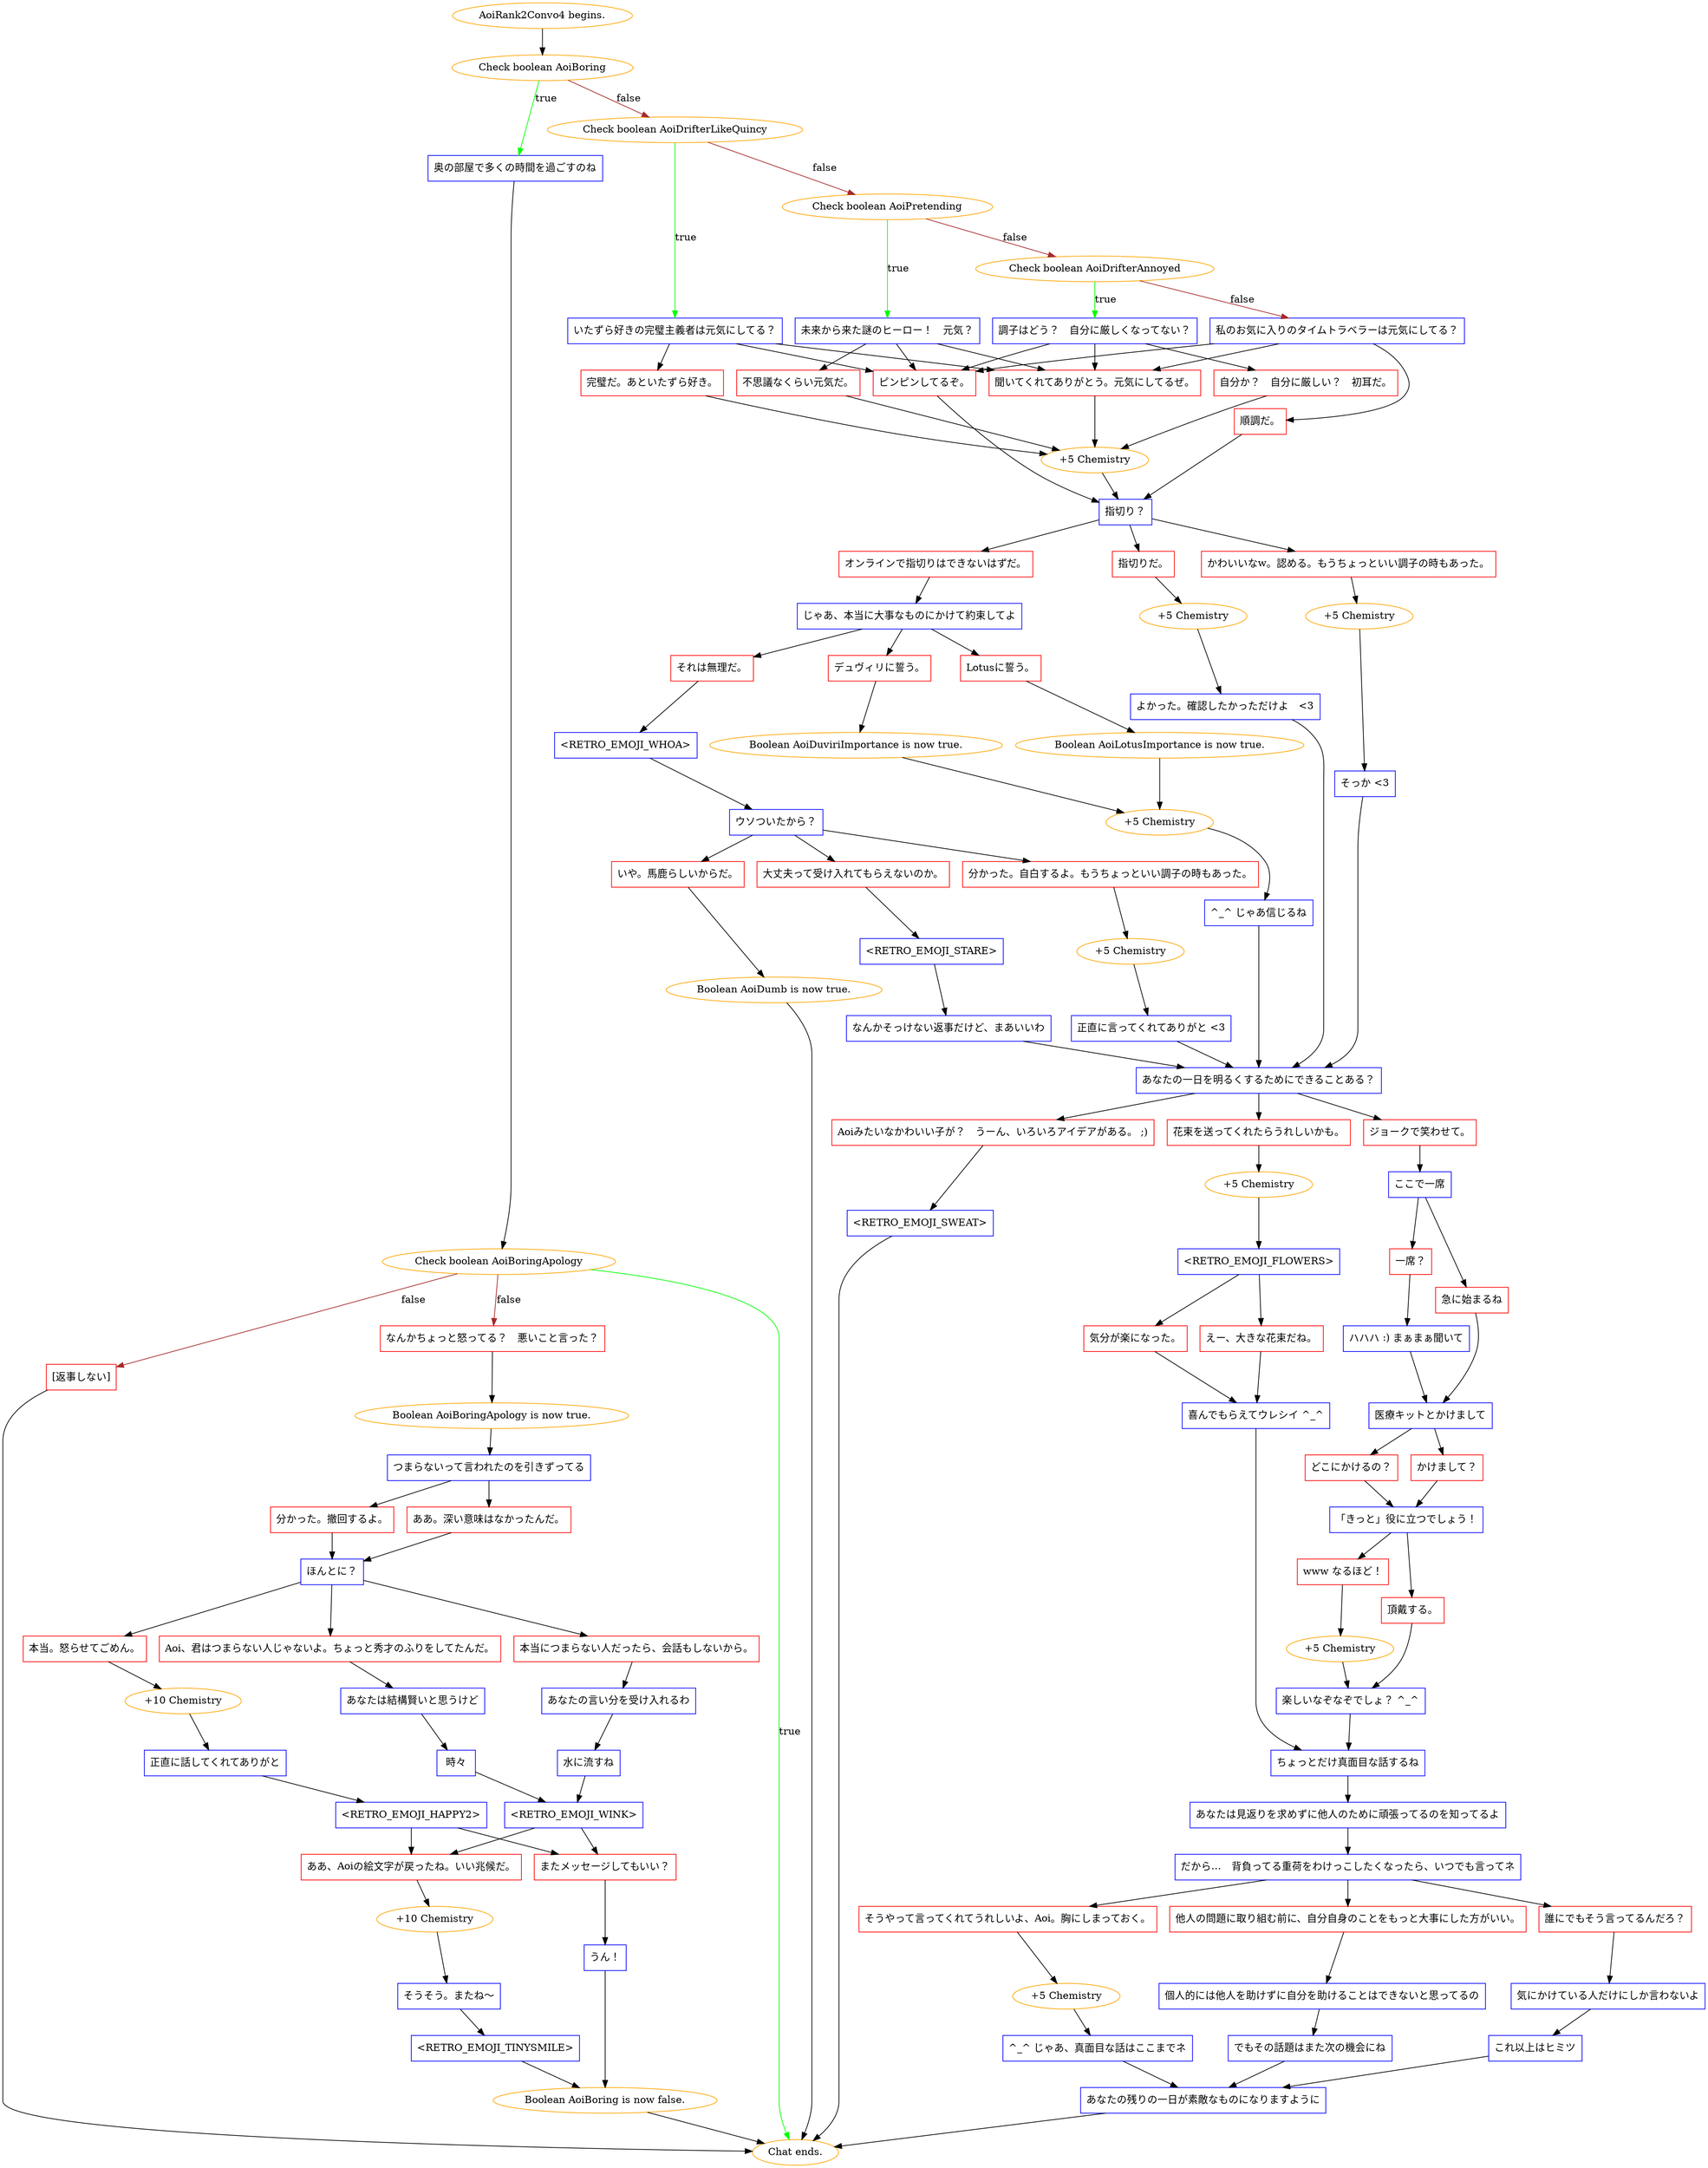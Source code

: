 digraph {
	"AoiRank2Convo4 begins." [color=orange];
		"AoiRank2Convo4 begins." -> j1890850141;
	j1890850141 [label="Check boolean AoiBoring",color=orange];
		j1890850141 -> j2384324647 [label=true,color=green];
		j1890850141 -> j4113960334 [label=false,color=brown];
	j2384324647 [label="奥の部屋で多くの時間を過ごすのね",shape=box,color=blue];
		j2384324647 -> j556140287;
	j4113960334 [label="Check boolean AoiDrifterLikeQuincy",color=orange];
		j4113960334 -> j3261845414 [label=true,color=green];
		j4113960334 -> j1797833889 [label=false,color=brown];
	j556140287 [label="Check boolean AoiBoringApology",color=orange];
		j556140287 -> "Chat ends." [label=true,color=green];
		j556140287 -> j548571 [label=false,color=brown];
		j556140287 -> j1196891432 [label=false,color=brown];
	j3261845414 [label="いたずら好きの完璧主義者は元気にしてる？",shape=box,color=blue];
		j3261845414 -> j2762145733;
		j3261845414 -> j3108332654;
		j3261845414 -> j913019105;
	j1797833889 [label="Check boolean AoiPretending",color=orange];
		j1797833889 -> j296703843 [label=true,color=green];
		j1797833889 -> j2808372172 [label=false,color=brown];
	"Chat ends." [color=orange];
	j548571 [label="なんかちょっと怒ってる？　悪いこと言った？",shape=box,color=red];
		j548571 -> j1343254383;
	j1196891432 [label="[返事しない]",shape=box,color=red];
		j1196891432 -> "Chat ends.";
	j2762145733 [label="完璧だ。あといたずら好き。",shape=box,color=red];
		j2762145733 -> j318541441;
	j3108332654 [label="聞いてくれてありがとう。元気にしてるぜ。",shape=box,color=red];
		j3108332654 -> j318541441;
	j913019105 [label="ピンピンしてるぞ。",shape=box,color=red];
		j913019105 -> j1540331530;
	j296703843 [label="未来から来た謎のヒーロー！　元気？",shape=box,color=blue];
		j296703843 -> j3168916794;
		j296703843 -> j3108332654;
		j296703843 -> j913019105;
	j2808372172 [label="Check boolean AoiDrifterAnnoyed",color=orange];
		j2808372172 -> j4099984909 [label=true,color=green];
		j2808372172 -> j306505207 [label=false,color=brown];
	j1343254383 [label="Boolean AoiBoringApology is now true.",color=orange];
		j1343254383 -> j1251273923;
	j318541441 [label="+5 Chemistry",color=orange];
		j318541441 -> j1540331530;
	j1540331530 [label="指切り？",shape=box,color=blue];
		j1540331530 -> j1987991621;
		j1540331530 -> j3871171039;
		j1540331530 -> j712124423;
	j3168916794 [label="不思議なくらい元気だ。",shape=box,color=red];
		j3168916794 -> j318541441;
	j4099984909 [label="調子はどう？　自分に厳しくなってない？",shape=box,color=blue];
		j4099984909 -> j2424872760;
		j4099984909 -> j3108332654;
		j4099984909 -> j913019105;
	j306505207 [label="私のお気に入りのタイムトラベラーは元気にしてる？",shape=box,color=blue];
		j306505207 -> j2090644252;
		j306505207 -> j3108332654;
		j306505207 -> j913019105;
	j1251273923 [label="つまらないって言われたのを引きずってる",shape=box,color=blue];
		j1251273923 -> j67775547;
		j1251273923 -> j1090378067;
	j1987991621 [label="指切りだ。",shape=box,color=red];
		j1987991621 -> j254258722;
	j3871171039 [label="かわいいなw。認める。もうちょっといい調子の時もあった。",shape=box,color=red];
		j3871171039 -> j1063405045;
	j712124423 [label="オンラインで指切りはできないはずだ。",shape=box,color=red];
		j712124423 -> j3510133619;
	j2424872760 [label="自分か？　自分に厳しい？　初耳だ。",shape=box,color=red];
		j2424872760 -> j318541441;
	j2090644252 [label="順調だ。",shape=box,color=red];
		j2090644252 -> j1540331530;
	j67775547 [label="ああ。深い意味はなかったんだ。",shape=box,color=red];
		j67775547 -> j1576824543;
	j1090378067 [label="分かった。撤回するよ。",shape=box,color=red];
		j1090378067 -> j1576824543;
	j254258722 [label="+5 Chemistry",color=orange];
		j254258722 -> j4044321634;
	j1063405045 [label="+5 Chemistry",color=orange];
		j1063405045 -> j4096160659;
	j3510133619 [label="じゃあ、本当に大事なものにかけて約束してよ",shape=box,color=blue];
		j3510133619 -> j70435290;
		j3510133619 -> j1606799003;
		j3510133619 -> j843984880;
	j1576824543 [label="ほんとに？",shape=box,color=blue];
		j1576824543 -> j784127924;
		j1576824543 -> j11901729;
		j1576824543 -> j669263253;
	j4044321634 [label="よかった。確認したかっただけよ　<3",shape=box,color=blue];
		j4044321634 -> j895287451;
	j4096160659 [label="そっか <3",shape=box,color=blue];
		j4096160659 -> j895287451;
	j70435290 [label="それは無理だ。",shape=box,color=red];
		j70435290 -> j1072042994;
	j1606799003 [label="Lotusに誓う。",shape=box,color=red];
		j1606799003 -> j2280315106;
	j843984880 [label="デュヴィリに誓う。",shape=box,color=red];
		j843984880 -> j848000111;
	j784127924 [label="本当。怒らせてごめん。",shape=box,color=red];
		j784127924 -> j2313045438;
	j11901729 [label="Aoi、君はつまらない人じゃないよ。ちょっと秀才のふりをしてたんだ。",shape=box,color=red];
		j11901729 -> j3075901282;
	j669263253 [label="本当につまらない人だったら、会話もしないから。",shape=box,color=red];
		j669263253 -> j4172620928;
	j895287451 [label="あなたの一日を明るくするためにできることある？",shape=box,color=blue];
		j895287451 -> j1611244490;
		j895287451 -> j3186629748;
		j895287451 -> j2317276684;
	j1072042994 [label="<RETRO_EMOJI_WHOA>",shape=box,color=blue];
		j1072042994 -> j2134647486;
	j2280315106 [label="Boolean AoiLotusImportance is now true.",color=orange];
		j2280315106 -> j2705041236;
	j848000111 [label="Boolean AoiDuviriImportance is now true.",color=orange];
		j848000111 -> j2705041236;
	j2313045438 [label="+10 Chemistry",color=orange];
		j2313045438 -> j4011819618;
	j3075901282 [label="あなたは結構賢いと思うけど",shape=box,color=blue];
		j3075901282 -> j3401157077;
	j4172620928 [label="あなたの言い分を受け入れるわ",shape=box,color=blue];
		j4172620928 -> j4099415897;
	j1611244490 [label="ジョークで笑わせて。",shape=box,color=red];
		j1611244490 -> j3477899825;
	j3186629748 [label="花束を送ってくれたらうれしいかも。",shape=box,color=red];
		j3186629748 -> j1670338355;
	j2317276684 [label="Aoiみたいなかわいい子が？　うーん、いろいろアイデアがある。 ;)",shape=box,color=red];
		j2317276684 -> j2350823537;
	j2134647486 [label="ウソついたから？",shape=box,color=blue];
		j2134647486 -> j764456188;
		j2134647486 -> j925276145;
		j2134647486 -> j2704965278;
	j2705041236 [label="+5 Chemistry",color=orange];
		j2705041236 -> j2071852120;
	j4011819618 [label="正直に話してくれてありがと",shape=box,color=blue];
		j4011819618 -> j2682546367;
	j3401157077 [label="時々",shape=box,color=blue];
		j3401157077 -> j4059187433;
	j4099415897 [label="水に流すね",shape=box,color=blue];
		j4099415897 -> j4059187433;
	j3477899825 [label="ここで一席",shape=box,color=blue];
		j3477899825 -> j2951012412;
		j3477899825 -> j2550468684;
	j1670338355 [label="+5 Chemistry",color=orange];
		j1670338355 -> j3455633645;
	j2350823537 [label="<RETRO_EMOJI_SWEAT>",shape=box,color=blue];
		j2350823537 -> "Chat ends.";
	j764456188 [label="分かった。自白するよ。もうちょっといい調子の時もあった。",shape=box,color=red];
		j764456188 -> j2095677420;
	j925276145 [label="いや。馬鹿らしいからだ。",shape=box,color=red];
		j925276145 -> j3041803735;
	j2704965278 [label="大丈夫って受け入れてもらえないのか。",shape=box,color=red];
		j2704965278 -> j1347112646;
	j2071852120 [label="^_^ じゃあ信じるね",shape=box,color=blue];
		j2071852120 -> j895287451;
	j2682546367 [label="<RETRO_EMOJI_HAPPY2>",shape=box,color=blue];
		j2682546367 -> j784468735;
		j2682546367 -> j328350297;
	j4059187433 [label="<RETRO_EMOJI_WINK>",shape=box,color=blue];
		j4059187433 -> j784468735;
		j4059187433 -> j328350297;
	j2951012412 [label="急に始まるね",shape=box,color=red];
		j2951012412 -> j1329059776;
	j2550468684 [label="一席？",shape=box,color=red];
		j2550468684 -> j2225893649;
	j3455633645 [label="<RETRO_EMOJI_FLOWERS>",shape=box,color=blue];
		j3455633645 -> j3168059930;
		j3455633645 -> j3577723030;
	j2095677420 [label="+5 Chemistry",color=orange];
		j2095677420 -> j1330106652;
	j3041803735 [label="Boolean AoiDumb is now true.",color=orange];
		j3041803735 -> "Chat ends.";
	j1347112646 [label="<RETRO_EMOJI_STARE>",shape=box,color=blue];
		j1347112646 -> j1746116465;
	j784468735 [label="またメッセージしてもいい？",shape=box,color=red];
		j784468735 -> j4243391782;
	j328350297 [label="ああ、Aoiの絵文字が戻ったね。いい兆候だ。",shape=box,color=red];
		j328350297 -> j259490851;
	j1329059776 [label="医療キットとかけまして",shape=box,color=blue];
		j1329059776 -> j3062268640;
		j1329059776 -> j3299806437;
	j2225893649 [label="ハハハ :) まぁまぁ聞いて",shape=box,color=blue];
		j2225893649 -> j1329059776;
	j3168059930 [label="気分が楽になった。",shape=box,color=red];
		j3168059930 -> j3442243764;
	j3577723030 [label="えー、大きな花束だね。",shape=box,color=red];
		j3577723030 -> j3442243764;
	j1330106652 [label="正直に言ってくれてありがと <3",shape=box,color=blue];
		j1330106652 -> j895287451;
	j1746116465 [label="なんかそっけない返事だけど、まあいいわ",shape=box,color=blue];
		j1746116465 -> j895287451;
	j4243391782 [label="うん！",shape=box,color=blue];
		j4243391782 -> j2581611291;
	j259490851 [label="+10 Chemistry",color=orange];
		j259490851 -> j308285308;
	j3062268640 [label="かけまして？",shape=box,color=red];
		j3062268640 -> j2981523698;
	j3299806437 [label="どこにかけるの？",shape=box,color=red];
		j3299806437 -> j2981523698;
	j3442243764 [label="喜んでもらえてウレシイ ^_^",shape=box,color=blue];
		j3442243764 -> j2004475017;
	j2581611291 [label="Boolean AoiBoring is now false.",color=orange];
		j2581611291 -> "Chat ends.";
	j308285308 [label="そうそう。またね～",shape=box,color=blue];
		j308285308 -> j153386734;
	j2981523698 [label="「きっと」役に立つでしょう！",shape=box,color=blue];
		j2981523698 -> j274206894;
		j2981523698 -> j987510840;
	j2004475017 [label="ちょっとだけ真面目な話するね",shape=box,color=blue];
		j2004475017 -> j1920022573;
	j153386734 [label="<RETRO_EMOJI_TINYSMILE>",shape=box,color=blue];
		j153386734 -> j2581611291;
	j274206894 [label="www なるほど！",shape=box,color=red];
		j274206894 -> j968779712;
	j987510840 [label="頂戴する。",shape=box,color=red];
		j987510840 -> j3549722987;
	j1920022573 [label="あなたは見返りを求めずに他人のために頑張ってるのを知ってるよ",shape=box,color=blue];
		j1920022573 -> j2262259311;
	j968779712 [label="+5 Chemistry",color=orange];
		j968779712 -> j3549722987;
	j3549722987 [label="楽しいなぞなぞでしょ？ ^_^",shape=box,color=blue];
		j3549722987 -> j2004475017;
	j2262259311 [label="だから…　背負ってる重荷をわけっこしたくなったら、いつでも言ってネ",shape=box,color=blue];
		j2262259311 -> j129104057;
		j2262259311 -> j2150643988;
		j2262259311 -> j2459238862;
	j129104057 [label="そうやって言ってくれてうれしいよ、Aoi。胸にしまっておく。",shape=box,color=red];
		j129104057 -> j3592509160;
	j2150643988 [label="他人の問題に取り組む前に、自分自身のことをもっと大事にした方がいい。",shape=box,color=red];
		j2150643988 -> j2281520955;
	j2459238862 [label="誰にでもそう言ってるんだろ？",shape=box,color=red];
		j2459238862 -> j624671503;
	j3592509160 [label="+5 Chemistry",color=orange];
		j3592509160 -> j3306122327;
	j2281520955 [label="個人的には他人を助けずに自分を助けることはできないと思ってるの",shape=box,color=blue];
		j2281520955 -> j3092878610;
	j624671503 [label="気にかけている人だけにしか言わないよ",shape=box,color=blue];
		j624671503 -> j2370140797;
	j3306122327 [label="^_^ じゃあ、真面目な話はここまでネ",shape=box,color=blue];
		j3306122327 -> j150040162;
	j3092878610 [label="でもその話題はまた次の機会にね",shape=box,color=blue];
		j3092878610 -> j150040162;
	j2370140797 [label="これ以上はヒミツ",shape=box,color=blue];
		j2370140797 -> j150040162;
	j150040162 [label="あなたの残りの一日が素敵なものになりますように",shape=box,color=blue];
		j150040162 -> "Chat ends.";
}
